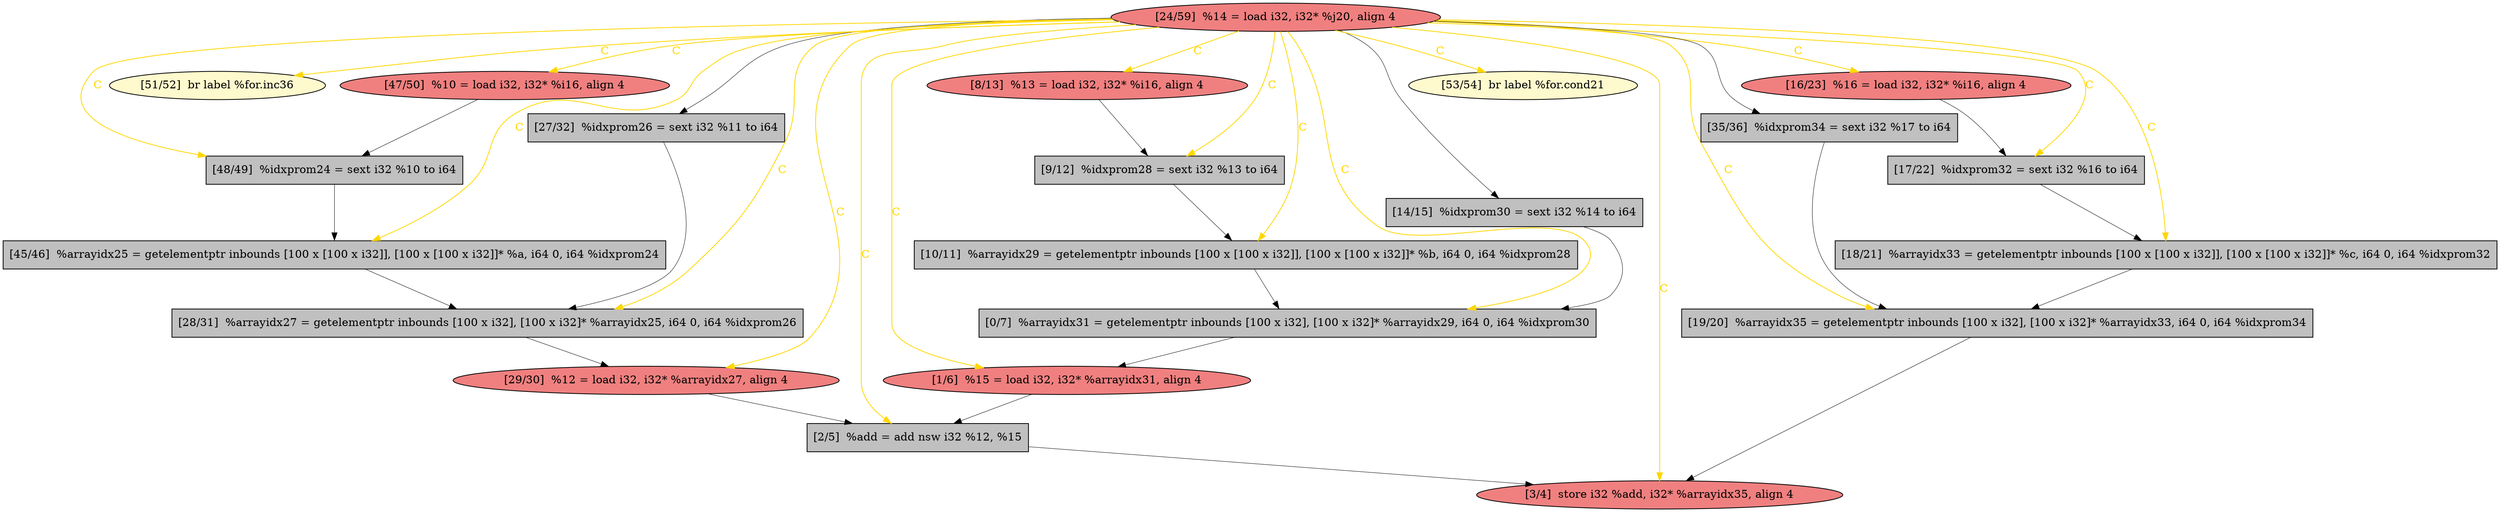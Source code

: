 
digraph G {


node998 [fillcolor=lightcoral,label="[29/30]  %12 = load i32, i32* %arrayidx27, align 4",shape=ellipse,style=filled ]
node997 [fillcolor=lemonchiffon,label="[51/52]  br label %for.inc36",shape=ellipse,style=filled ]
node996 [fillcolor=grey,label="[28/31]  %arrayidx27 = getelementptr inbounds [100 x i32], [100 x i32]* %arrayidx25, i64 0, i64 %idxprom26",shape=rectangle,style=filled ]
node995 [fillcolor=grey,label="[9/12]  %idxprom28 = sext i32 %13 to i64",shape=rectangle,style=filled ]
node993 [fillcolor=grey,label="[27/32]  %idxprom26 = sext i32 %11 to i64",shape=rectangle,style=filled ]
node981 [fillcolor=lightcoral,label="[47/50]  %10 = load i32, i32* %i16, align 4",shape=ellipse,style=filled ]
node985 [fillcolor=grey,label="[48/49]  %idxprom24 = sext i32 %10 to i64",shape=rectangle,style=filled ]
node987 [fillcolor=lightcoral,label="[8/13]  %13 = load i32, i32* %i16, align 4",shape=ellipse,style=filled ]
node977 [fillcolor=grey,label="[14/15]  %idxprom30 = sext i32 %14 to i64",shape=rectangle,style=filled ]
node986 [fillcolor=grey,label="[0/7]  %arrayidx31 = getelementptr inbounds [100 x i32], [100 x i32]* %arrayidx29, i64 0, i64 %idxprom30",shape=rectangle,style=filled ]
node978 [fillcolor=lightcoral,label="[16/23]  %16 = load i32, i32* %i16, align 4",shape=ellipse,style=filled ]
node983 [fillcolor=grey,label="[45/46]  %arrayidx25 = getelementptr inbounds [100 x [100 x i32]], [100 x [100 x i32]]* %a, i64 0, i64 %idxprom24",shape=rectangle,style=filled ]
node984 [fillcolor=grey,label="[10/11]  %arrayidx29 = getelementptr inbounds [100 x [100 x i32]], [100 x [100 x i32]]* %b, i64 0, i64 %idxprom28",shape=rectangle,style=filled ]
node988 [fillcolor=lightcoral,label="[1/6]  %15 = load i32, i32* %arrayidx31, align 4",shape=ellipse,style=filled ]
node989 [fillcolor=lemonchiffon,label="[53/54]  br label %for.cond21",shape=ellipse,style=filled ]
node979 [fillcolor=grey,label="[18/21]  %arrayidx33 = getelementptr inbounds [100 x [100 x i32]], [100 x [100 x i32]]* %c, i64 0, i64 %idxprom32",shape=rectangle,style=filled ]
node990 [fillcolor=lightcoral,label="[3/4]  store i32 %add, i32* %arrayidx35, align 4",shape=ellipse,style=filled ]
node982 [fillcolor=grey,label="[2/5]  %add = add nsw i32 %12, %15",shape=rectangle,style=filled ]
node980 [fillcolor=grey,label="[19/20]  %arrayidx35 = getelementptr inbounds [100 x i32], [100 x i32]* %arrayidx33, i64 0, i64 %idxprom34",shape=rectangle,style=filled ]
node991 [fillcolor=lightcoral,label="[24/59]  %14 = load i32, i32* %j20, align 4",shape=ellipse,style=filled ]
node994 [fillcolor=grey,label="[17/22]  %idxprom32 = sext i32 %16 to i64",shape=rectangle,style=filled ]
node992 [fillcolor=grey,label="[35/36]  %idxprom34 = sext i32 %17 to i64",shape=rectangle,style=filled ]

node993->node996 [style=solid,color=black,label="",penwidth=0.5,fontcolor=black ]
node991->node984 [style=solid,color=gold,label="C",penwidth=1.0,fontcolor=gold ]
node988->node982 [style=solid,color=black,label="",penwidth=0.5,fontcolor=black ]
node998->node982 [style=solid,color=black,label="",penwidth=0.5,fontcolor=black ]
node991->node978 [style=solid,color=gold,label="C",penwidth=1.0,fontcolor=gold ]
node991->node992 [style=solid,color=black,label="",penwidth=0.5,fontcolor=black ]
node984->node986 [style=solid,color=black,label="",penwidth=0.5,fontcolor=black ]
node991->node993 [style=solid,color=black,label="",penwidth=0.5,fontcolor=black ]
node991->node988 [style=solid,color=gold,label="C",penwidth=1.0,fontcolor=gold ]
node982->node990 [style=solid,color=black,label="",penwidth=0.5,fontcolor=black ]
node978->node994 [style=solid,color=black,label="",penwidth=0.5,fontcolor=black ]
node977->node986 [style=solid,color=black,label="",penwidth=0.5,fontcolor=black ]
node991->node994 [style=solid,color=gold,label="C",penwidth=1.0,fontcolor=gold ]
node991->node977 [style=solid,color=black,label="",penwidth=0.5,fontcolor=black ]
node980->node990 [style=solid,color=black,label="",penwidth=0.5,fontcolor=black ]
node979->node980 [style=solid,color=black,label="",penwidth=0.5,fontcolor=black ]
node983->node996 [style=solid,color=black,label="",penwidth=0.5,fontcolor=black ]
node996->node998 [style=solid,color=black,label="",penwidth=0.5,fontcolor=black ]
node991->node987 [style=solid,color=gold,label="C",penwidth=1.0,fontcolor=gold ]
node991->node982 [style=solid,color=gold,label="C",penwidth=1.0,fontcolor=gold ]
node992->node980 [style=solid,color=black,label="",penwidth=0.5,fontcolor=black ]
node991->node989 [style=solid,color=gold,label="C",penwidth=1.0,fontcolor=gold ]
node986->node988 [style=solid,color=black,label="",penwidth=0.5,fontcolor=black ]
node991->node983 [style=solid,color=gold,label="C",penwidth=1.0,fontcolor=gold ]
node991->node985 [style=solid,color=gold,label="C",penwidth=1.0,fontcolor=gold ]
node991->node990 [style=solid,color=gold,label="C",penwidth=1.0,fontcolor=gold ]
node987->node995 [style=solid,color=black,label="",penwidth=0.5,fontcolor=black ]
node991->node995 [style=solid,color=gold,label="C",penwidth=1.0,fontcolor=gold ]
node994->node979 [style=solid,color=black,label="",penwidth=0.5,fontcolor=black ]
node991->node986 [style=solid,color=gold,label="C",penwidth=1.0,fontcolor=gold ]
node985->node983 [style=solid,color=black,label="",penwidth=0.5,fontcolor=black ]
node991->node997 [style=solid,color=gold,label="C",penwidth=1.0,fontcolor=gold ]
node995->node984 [style=solid,color=black,label="",penwidth=0.5,fontcolor=black ]
node991->node996 [style=solid,color=gold,label="C",penwidth=1.0,fontcolor=gold ]
node981->node985 [style=solid,color=black,label="",penwidth=0.5,fontcolor=black ]
node991->node981 [style=solid,color=gold,label="C",penwidth=1.0,fontcolor=gold ]
node991->node998 [style=solid,color=gold,label="C",penwidth=1.0,fontcolor=gold ]
node991->node980 [style=solid,color=gold,label="C",penwidth=1.0,fontcolor=gold ]
node991->node979 [style=solid,color=gold,label="C",penwidth=1.0,fontcolor=gold ]


}
